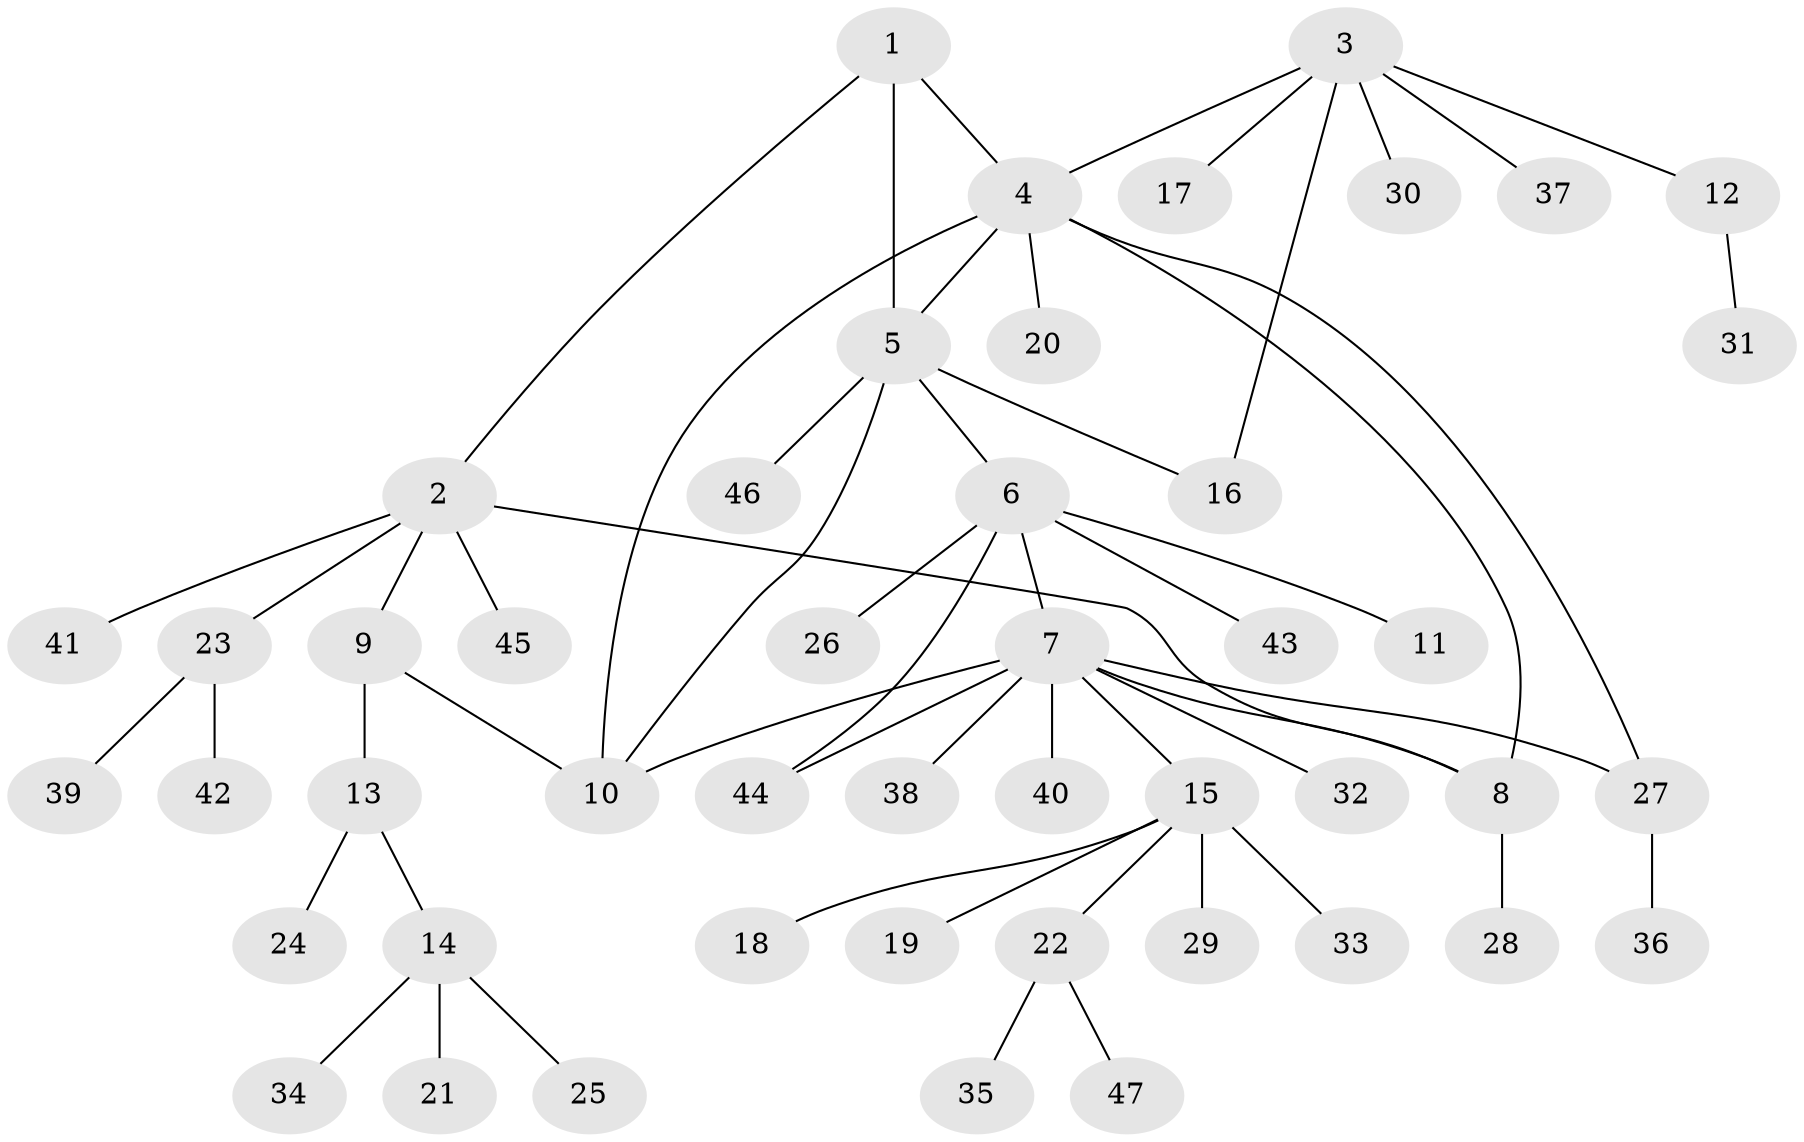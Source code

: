 // coarse degree distribution, {5: 0.125, 2: 0.125, 1: 0.4583333333333333, 3: 0.08333333333333333, 4: 0.16666666666666666, 6: 0.041666666666666664}
// Generated by graph-tools (version 1.1) at 2025/37/03/04/25 23:37:32]
// undirected, 47 vertices, 55 edges
graph export_dot {
  node [color=gray90,style=filled];
  1;
  2;
  3;
  4;
  5;
  6;
  7;
  8;
  9;
  10;
  11;
  12;
  13;
  14;
  15;
  16;
  17;
  18;
  19;
  20;
  21;
  22;
  23;
  24;
  25;
  26;
  27;
  28;
  29;
  30;
  31;
  32;
  33;
  34;
  35;
  36;
  37;
  38;
  39;
  40;
  41;
  42;
  43;
  44;
  45;
  46;
  47;
  1 -- 2;
  1 -- 4;
  1 -- 5;
  2 -- 8;
  2 -- 9;
  2 -- 23;
  2 -- 41;
  2 -- 45;
  3 -- 4;
  3 -- 12;
  3 -- 16;
  3 -- 17;
  3 -- 30;
  3 -- 37;
  4 -- 5;
  4 -- 8;
  4 -- 10;
  4 -- 20;
  4 -- 27;
  5 -- 6;
  5 -- 10;
  5 -- 16;
  5 -- 46;
  6 -- 7;
  6 -- 11;
  6 -- 26;
  6 -- 43;
  6 -- 44;
  7 -- 8;
  7 -- 10;
  7 -- 15;
  7 -- 27;
  7 -- 32;
  7 -- 38;
  7 -- 40;
  7 -- 44;
  8 -- 28;
  9 -- 10;
  9 -- 13;
  12 -- 31;
  13 -- 14;
  13 -- 24;
  14 -- 21;
  14 -- 25;
  14 -- 34;
  15 -- 18;
  15 -- 19;
  15 -- 22;
  15 -- 29;
  15 -- 33;
  22 -- 35;
  22 -- 47;
  23 -- 39;
  23 -- 42;
  27 -- 36;
}
